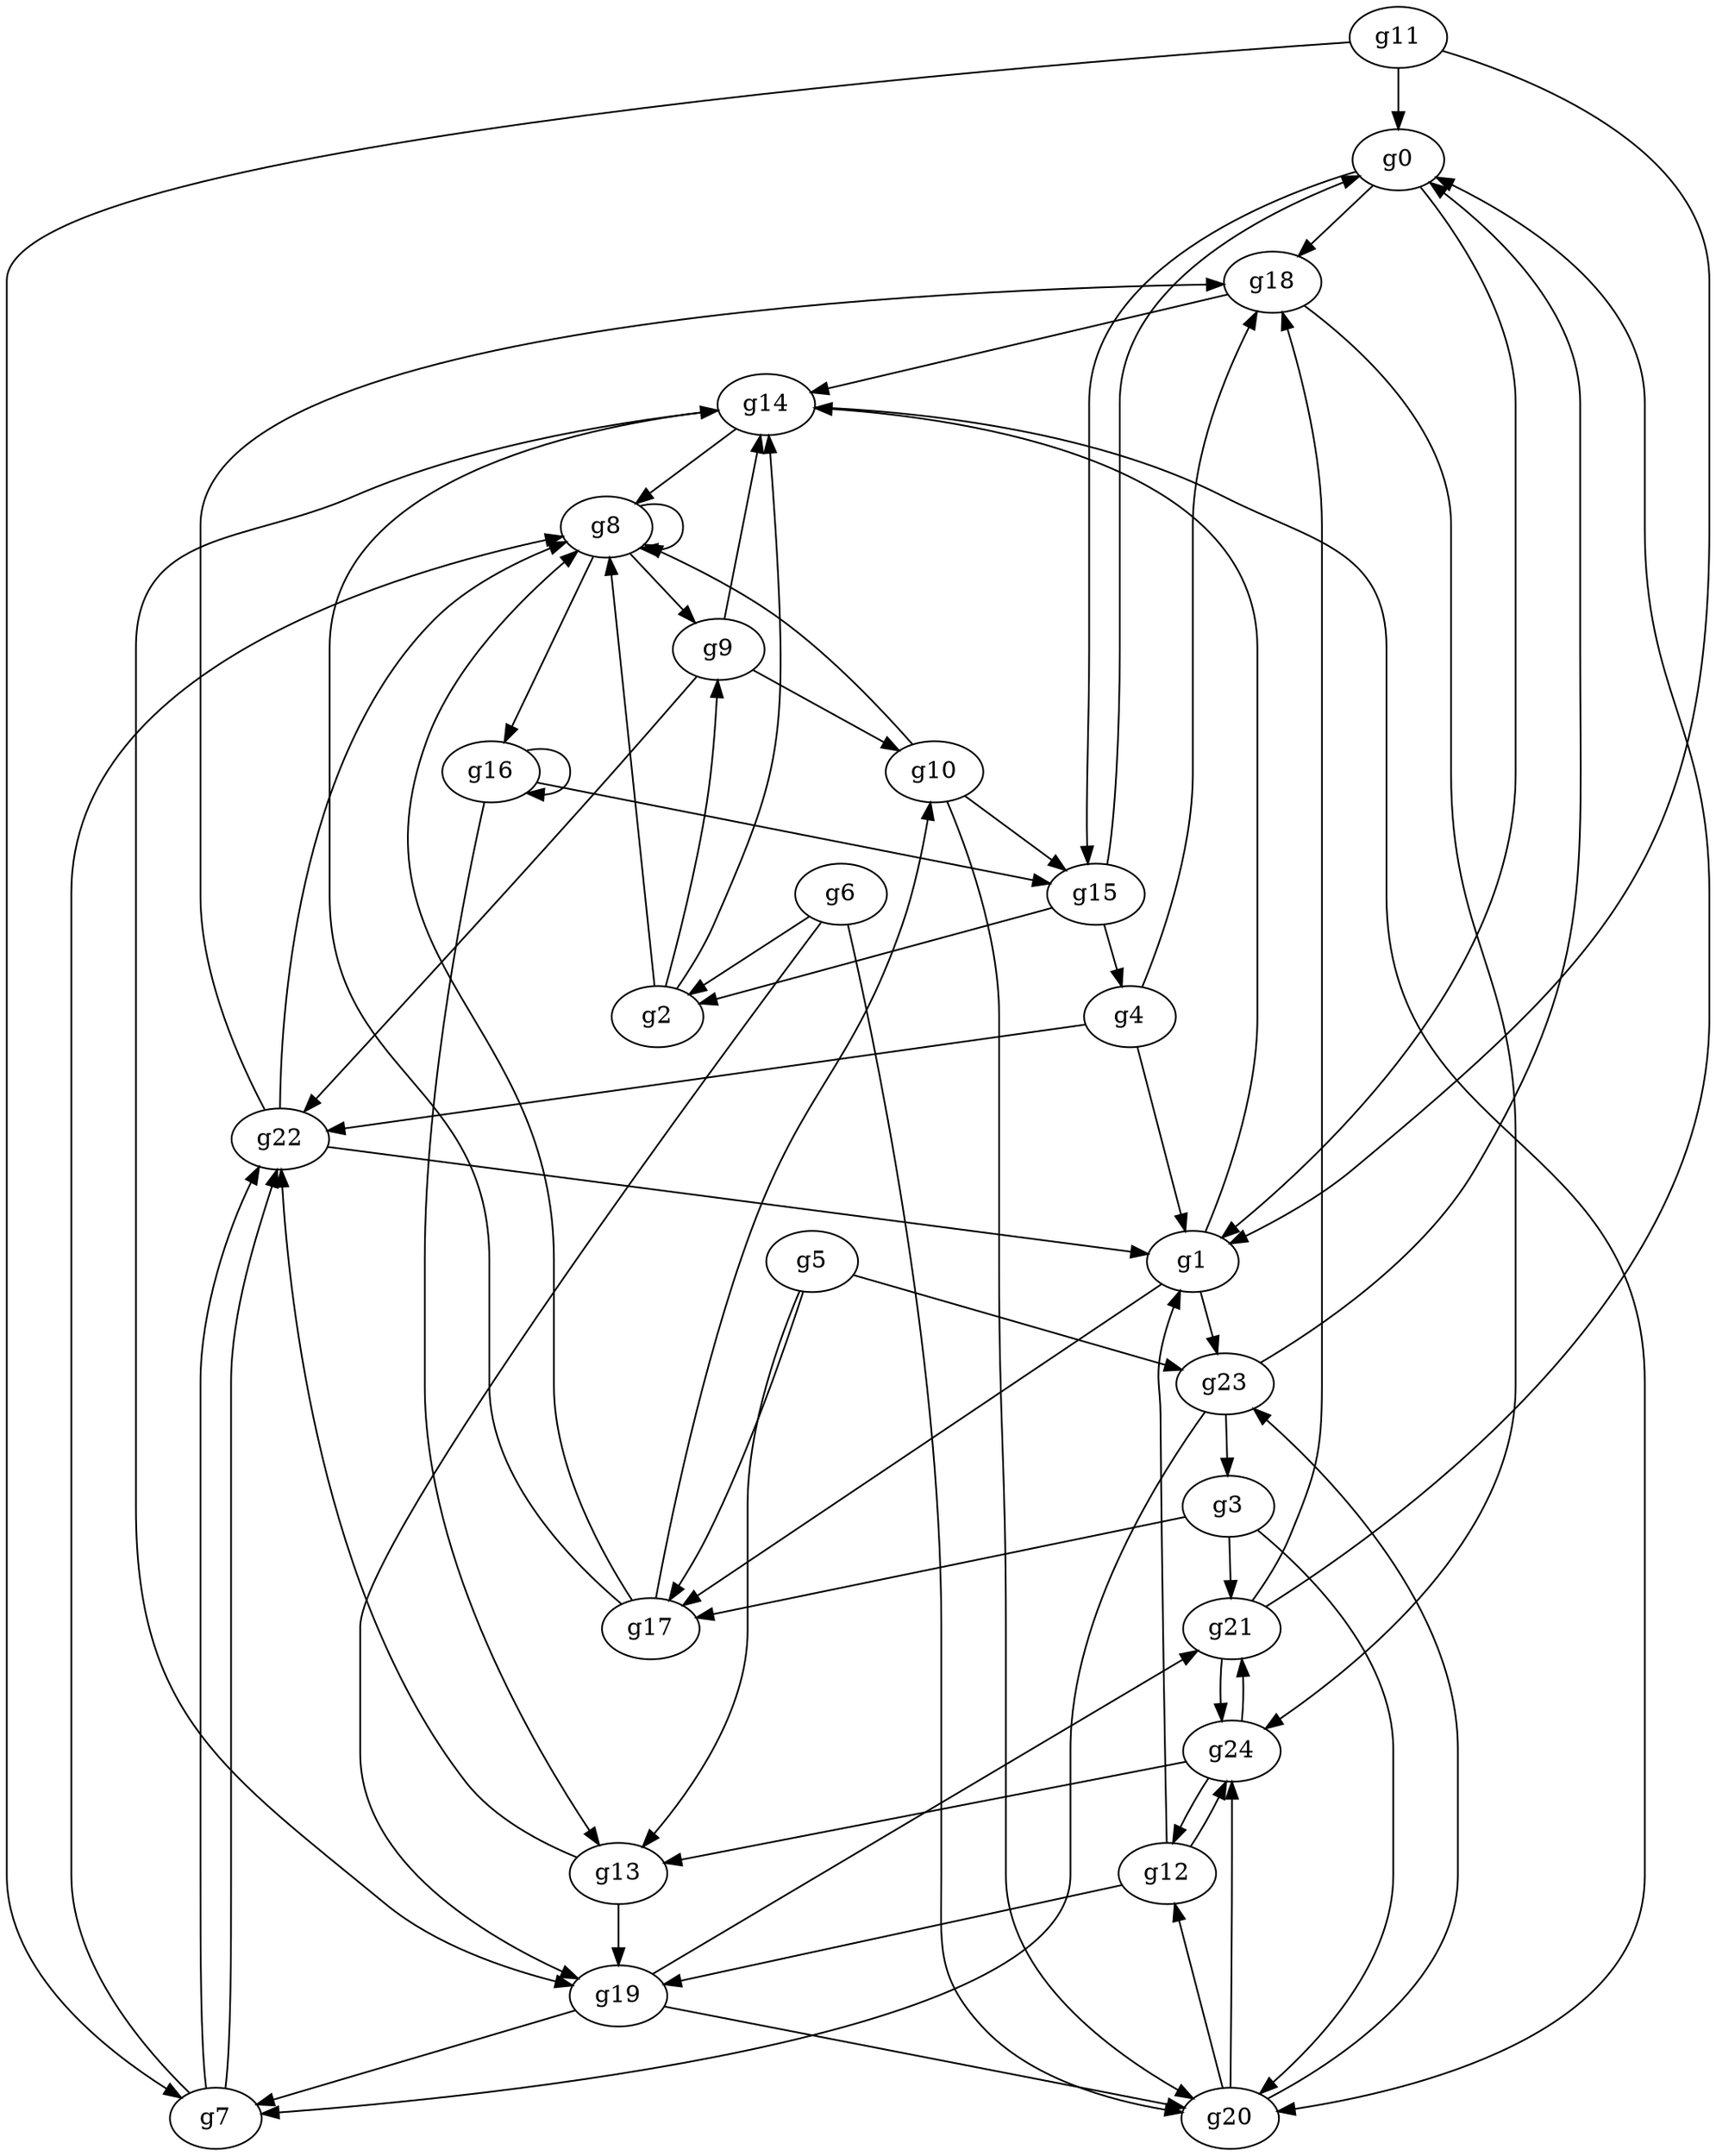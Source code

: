 digraph "p3" { 
 
	// g0: g18 g15 g1
	g0 -> g18
	g0 -> g15
	g0 -> g1
	
	// g1: g23 g14 g17
	g1 -> g23
	g1 -> g14
	g1 -> g17
	
	// g2: g14 g8 g9
	g2 -> g14
	g2 -> g8
	g2 -> g9
	
	// g3: g21 g20 g17
	g3 -> g21
	g3 -> g20
	g3 -> g17
	
	// g4: g22 g1 g18
	g4 -> g22
	g4 -> g1
	g4 -> g18
	
	// g5: g23 g13 g17
	g5 -> g23
	g5 -> g13
	g5 -> g17
	
	// g6: g2 g20 g19
	g6 -> g2
	g6 -> g20
	g6 -> g19
	
	// g7: g22 g8 g22
	g7 -> g22
	g7 -> g8
	g7 -> g22
	
	// g8: g8 g16 g9
	g8 -> g8
	g8 -> g16
	g8 -> g9
	
	// g9: g22 g10 g14
	g9 -> g22
	g9 -> g10
	g9 -> g14
	
	// g10: g8 g20 g15
	g10 -> g8
	g10 -> g20
	g10 -> g15
	
	// g11: g0 g1 g7
	g11 -> g0
	g11 -> g1
	g11 -> g7
	
	// g12: g24 g1 g19
	g12 -> g24
	g12 -> g1
	g12 -> g19
	
	// g13: g19 g22 g22
	g13 -> g19
	g13 -> g22
	
	// g14: g19 g20 g8
	g14 -> g19
	g14 -> g20
	g14 -> g8
	
	// g15: g0 g2 g4
	g15 -> g0
	g15 -> g2
	g15 -> g4
	
	// g16: g15 g13 g16
	g16 -> g15
	g16 -> g13
	g16 -> g16
	
	// g17: g14 g10 g8
	g17 -> g14
	g17 -> g10
	g17 -> g8
	
	// g18: g14 g24 g24
	g18 -> g14
	g18 -> g24
	
	// g19: g7 g20 g21
	g19 -> g7
	g19 -> g20
	g19 -> g21
	
	// g20: g24 g23 g12
	g20 -> g24
	g20 -> g23
	g20 -> g12
	
	// g21: g0 g18 g24
	g21 -> g0
	g21 -> g18
	g21 -> g24
	
	// g22: g8 g18 g1
	g22 -> g8
	g22 -> g18
	g22 -> g1
	
	// g23: g3 g0 g7
	g23 -> g3
	g23 -> g0
	g23 -> g7
	
	// g24: g21 g13 g12
	g24 -> g21
	g24 -> g13
	g24 -> g12
}